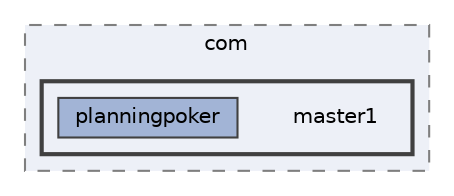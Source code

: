 digraph "src/main/java/com/master1"
{
 // LATEX_PDF_SIZE
  bgcolor="transparent";
  edge [fontname=Helvetica,fontsize=10,labelfontname=Helvetica,labelfontsize=10];
  node [fontname=Helvetica,fontsize=10,shape=box,height=0.2,width=0.4];
  compound=true
  subgraph clusterdir_d8517d8b842053dc3dd7dde525dd9163 {
    graph [ bgcolor="#edf0f7", pencolor="grey50", label="com", fontname=Helvetica,fontsize=10 style="filled,dashed", URL="dir_d8517d8b842053dc3dd7dde525dd9163.html",tooltip=""]
  subgraph clusterdir_4f23332b0fb062f20f75375dd1069324 {
    graph [ bgcolor="#edf0f7", pencolor="grey25", label="", fontname=Helvetica,fontsize=10 style="filled,bold", URL="dir_4f23332b0fb062f20f75375dd1069324.html",tooltip=""]
    dir_4f23332b0fb062f20f75375dd1069324 [shape=plaintext, label="master1"];
  dir_a1e3ae3d568df64c5fd4b494d6ae4765 [label="planningpoker", fillcolor="#a2b4d6", color="grey25", style="filled", URL="dir_a1e3ae3d568df64c5fd4b494d6ae4765.html",tooltip=""];
  }
  }
}
